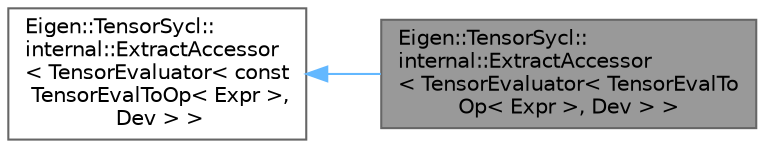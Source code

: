 digraph "Eigen::TensorSycl::internal::ExtractAccessor&lt; TensorEvaluator&lt; TensorEvalToOp&lt; Expr &gt;, Dev &gt; &gt;"
{
 // LATEX_PDF_SIZE
  bgcolor="transparent";
  edge [fontname=Helvetica,fontsize=10,labelfontname=Helvetica,labelfontsize=10];
  node [fontname=Helvetica,fontsize=10,shape=box,height=0.2,width=0.4];
  rankdir="LR";
  Node1 [id="Node000001",label="Eigen::TensorSycl::\linternal::ExtractAccessor\l\< TensorEvaluator\< TensorEvalTo\lOp\< Expr \>, Dev \> \>",height=0.2,width=0.4,color="gray40", fillcolor="grey60", style="filled", fontcolor="black",tooltip="specialisation of the ExtractAccessor struct when the node type is TensorEvalToOp"];
  Node2 -> Node1 [id="edge2_Node000001_Node000002",dir="back",color="steelblue1",style="solid",tooltip=" "];
  Node2 [id="Node000002",label="Eigen::TensorSycl::\linternal::ExtractAccessor\l\< TensorEvaluator\< const\l TensorEvalToOp\< Expr \>,\l Dev \> \>",height=0.2,width=0.4,color="gray40", fillcolor="white", style="filled",URL="$struct_eigen_1_1_tensor_sycl_1_1internal_1_1_extract_accessor_3_01_tensor_evaluator_3_01const_0198790cf5cfaea7333b9e857f682a074d.html",tooltip="specialisation of the ExtractAccessor struct when the node type is const TensorEvalToOp"];
}
